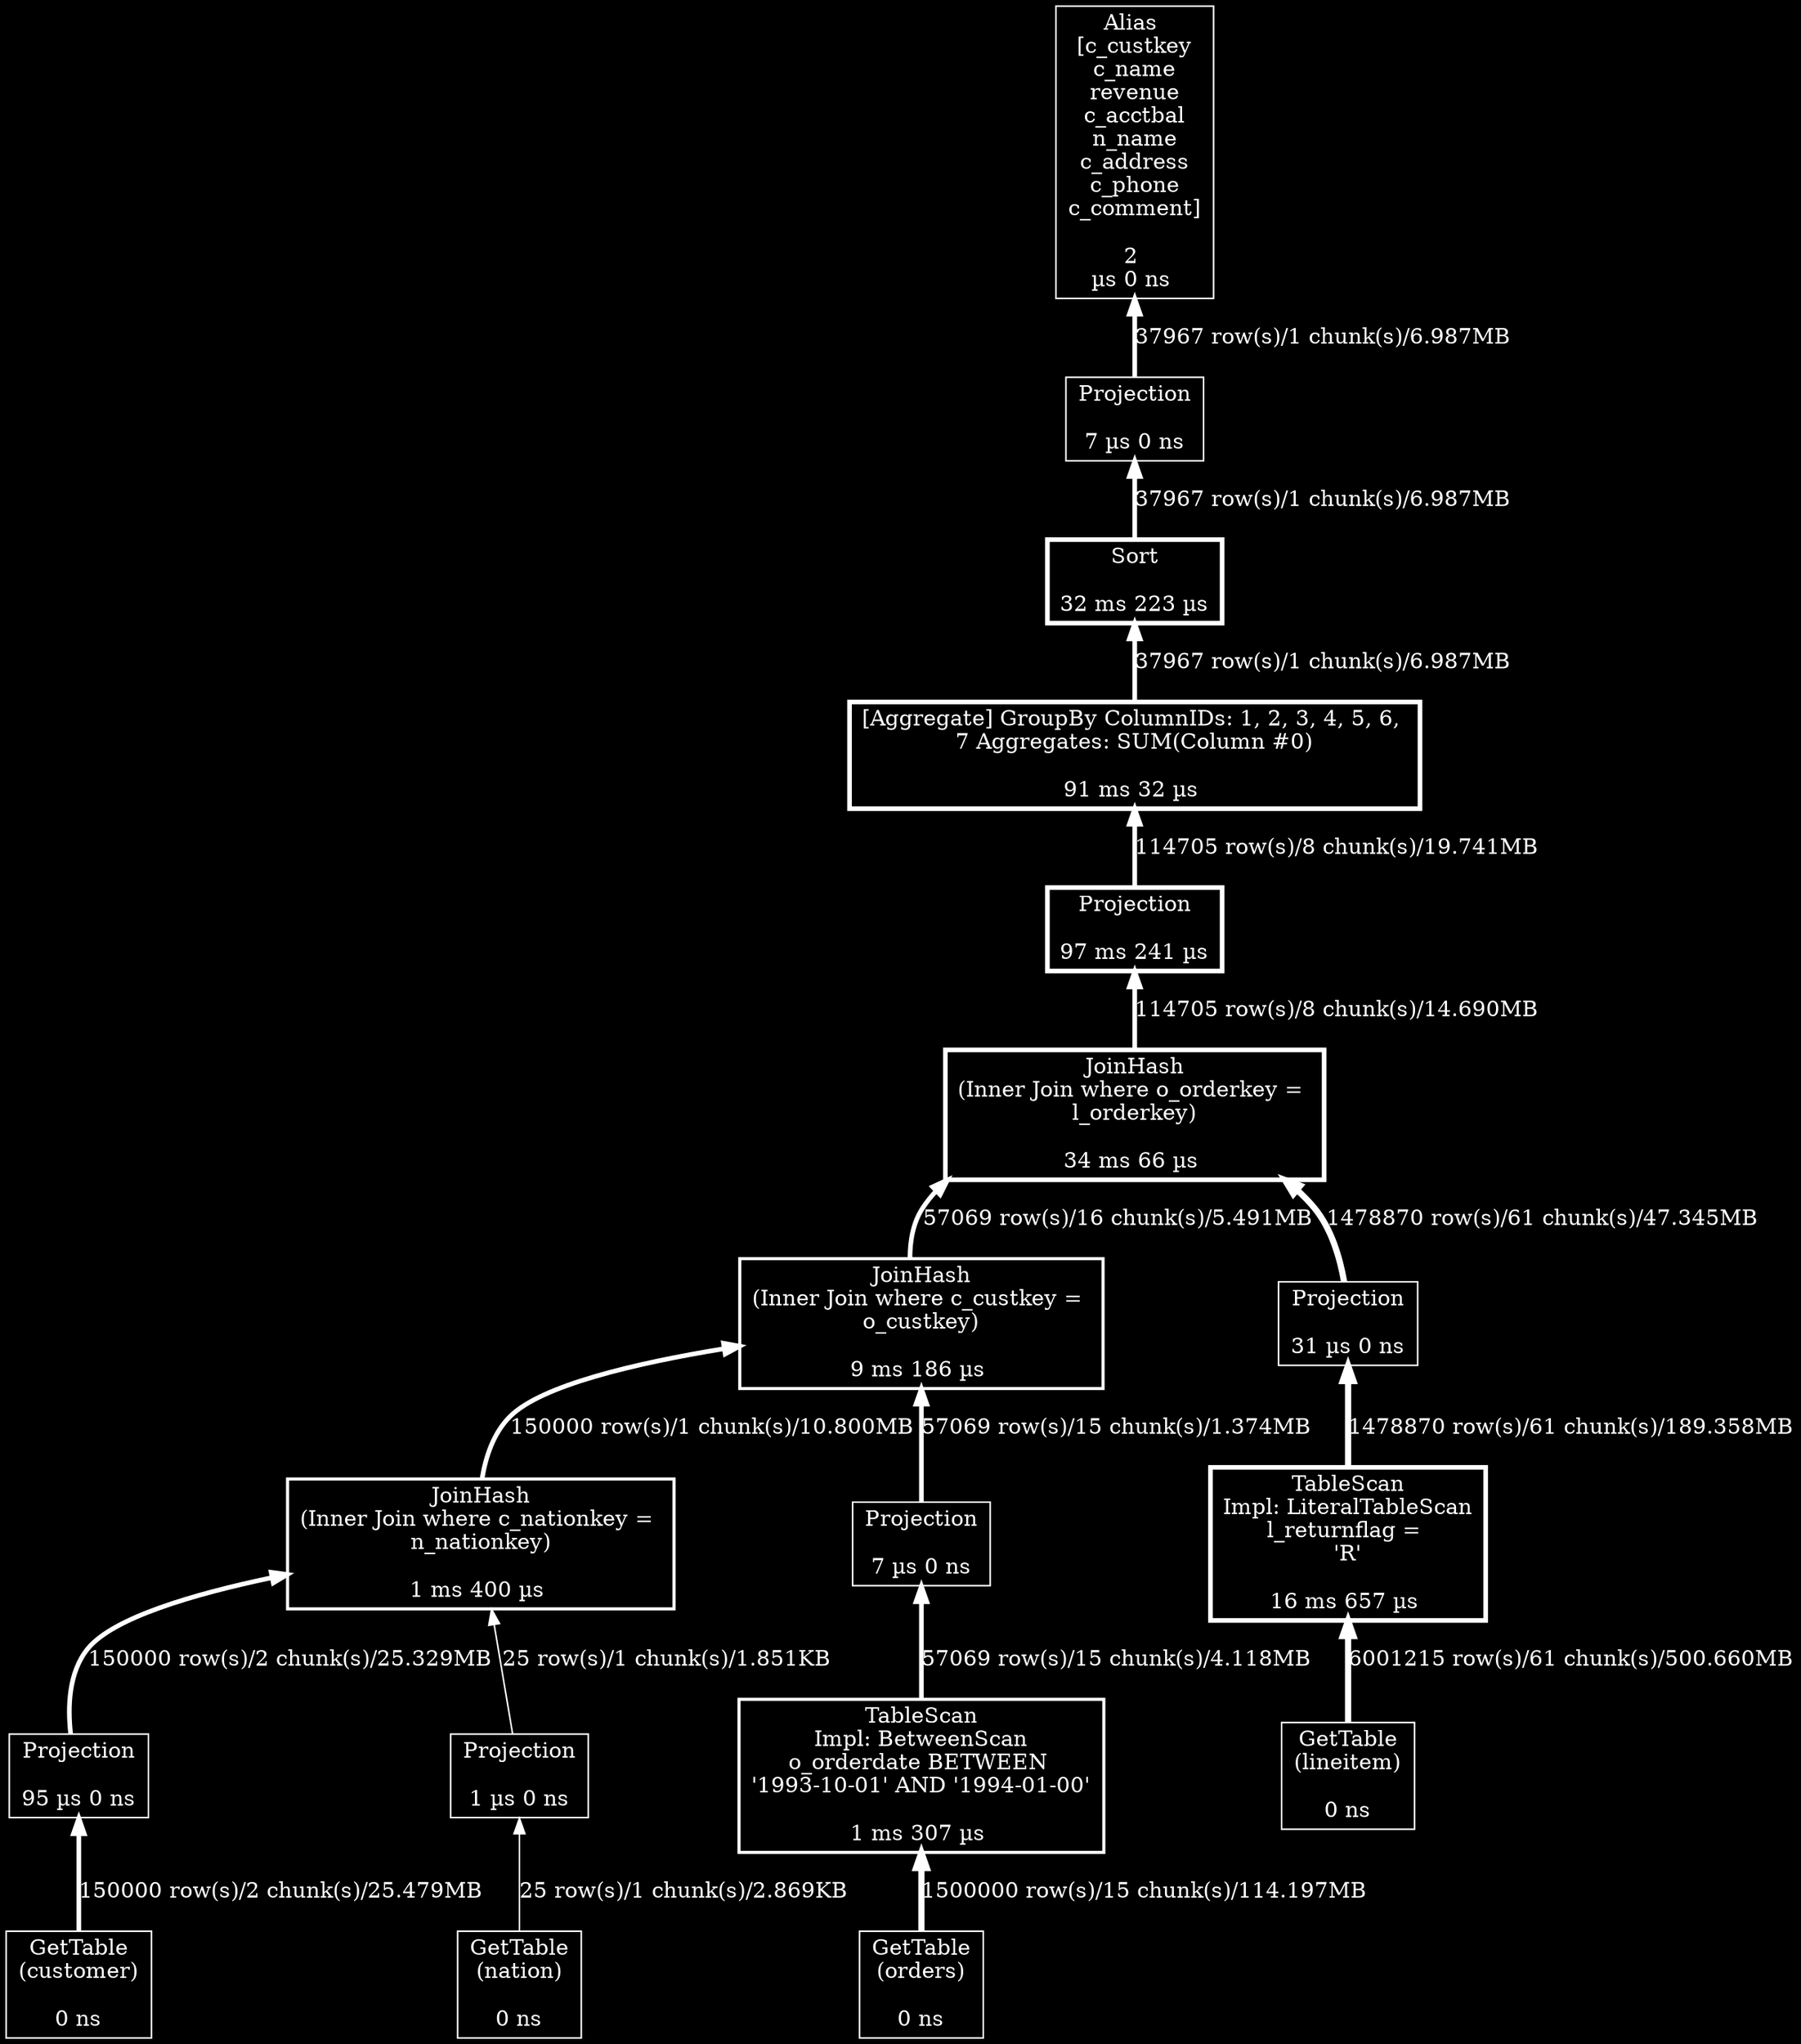 digraph G {
bgcolor=black;
rankdir=BT;
ratio=compress;
94334847049136 [color=white, fontcolor=white, label="Alias \n[c_custkey
c_name
revenue
c_acctbal
n_name
c_address
c_phone
c_comment]

2 \nµs 0 ns ", penwidth=1, shape=rectangle];
94335573222992 [color=white, fontcolor=white, label="Projection

7 µs 0 ns", penwidth=1, shape=rectangle];
94335573226080 [color=white, fontcolor=white, label="Sort

32 ms 223 µs", penwidth=3, shape=rectangle];
94334562090112 [color=white, fontcolor=white, label="[Aggregate] GroupBy ColumnIDs: 1, 2, 3, 4, 5, 6, \n7 Aggregates: SUM(Column #0)

91 ms 32 µs ", penwidth=3, shape=rectangle];
94335573225664 [color=white, fontcolor=white, label="Projection

97 ms 241 µs", penwidth=3, shape=rectangle];
94334846992048 [color=white, fontcolor=white, label="JoinHash
(Inner Join where o_orderkey = \nl_orderkey)

34 ms 66 µs ", penwidth=3, shape=rectangle];
94334704227616 [color=white, fontcolor=white, label="JoinHash
(Inner Join where c_custkey = \no_custkey)

9 ms 186 µs ", penwidth=2, shape=rectangle];
94334846991872 [color=white, fontcolor=white, label="JoinHash
(Inner Join where c_nationkey = \nn_nationkey)

1 ms 400 µs ", penwidth=2, shape=rectangle];
94335573304704 [color=white, fontcolor=white, label="Projection

95 µs 0 ns", penwidth=1, shape=rectangle];
94335573222800 [color=white, fontcolor=white, label="GetTable
(customer)

0 ns", penwidth=1, shape=rectangle];
94335584255296 [color=white, fontcolor=white, label="Projection

1 µs 0 ns", penwidth=1, shape=rectangle];
94335597703072 [color=white, fontcolor=white, label="GetTable
(nation)

0 ns", penwidth=1, shape=rectangle];
94334847001792 [color=white, fontcolor=white, label="Projection

7 µs 0 ns", penwidth=1, shape=rectangle];
94334562224688 [color=white, fontcolor=white, label="TableScan
Impl: BetweenScan
o_orderdate BETWEEN \n'1993-10-01' AND '1994-01-00'

1 ms 307 µs ", penwidth=2, shape=rectangle];
94335594682064 [color=white, fontcolor=white, label="GetTable
(orders)

0 ns", penwidth=1, shape=rectangle];
94335570115360 [color=white, fontcolor=white, label="Projection

31 µs 0 ns", penwidth=1, shape=rectangle];
94335594670960 [color=white, fontcolor=white, label="TableScan
Impl: LiteralTableScan
l_returnflag = \n'R'

16 ms 657 µs ", penwidth=3, shape=rectangle];
94335594686544 [color=white, fontcolor=white, label="GetTable
(lineitem)

0 ns", penwidth=1, shape=rectangle];
94335573222992->94334847049136  [color=white, dir=forward, fontcolor=white, label="37967 row(s)/1 chunk(s)/6.987MB", penwidth=3, style=solid];
94335573226080->94335573222992  [color=white, dir=forward, fontcolor=white, label="37967 row(s)/1 chunk(s)/6.987MB", penwidth=3, style=solid];
94334562090112->94335573226080  [color=white, dir=forward, fontcolor=white, label="37967 row(s)/1 chunk(s)/6.987MB", penwidth=3, style=solid];
94335573225664->94334562090112  [color=white, dir=forward, fontcolor=white, label="114705 row(s)/8 chunk(s)/19.741MB", penwidth=3, style=solid];
94334846992048->94335573225664  [color=white, dir=forward, fontcolor=white, label="114705 row(s)/8 chunk(s)/14.690MB", penwidth=3, style=solid];
94334704227616->94334846992048  [color=white, dir=forward, fontcolor=white, label="57069 row(s)/16 chunk(s)/5.491MB", penwidth=3, style=solid];
94334846991872->94334704227616  [color=white, dir=forward, fontcolor=white, label="150000 row(s)/1 chunk(s)/10.800MB", penwidth=3, style=solid];
94335573304704->94334846991872  [color=white, dir=forward, fontcolor=white, label="150000 row(s)/2 chunk(s)/25.329MB", penwidth=3, style=solid];
94335573222800->94335573304704  [color=white, dir=forward, fontcolor=white, label="150000 row(s)/2 chunk(s)/25.479MB", penwidth=3, style=solid];
94335584255296->94334846991872  [color=white, dir=forward, fontcolor=white, label="25 row(s)/1 chunk(s)/1.851KB", penwidth=1, style=solid];
94335597703072->94335584255296  [color=white, dir=forward, fontcolor=white, label="25 row(s)/1 chunk(s)/2.869KB", penwidth=1, style=solid];
94334847001792->94334704227616  [color=white, dir=forward, fontcolor=white, label="57069 row(s)/15 chunk(s)/1.374MB", penwidth=3, style=solid];
94334562224688->94334847001792  [color=white, dir=forward, fontcolor=white, label="57069 row(s)/15 chunk(s)/4.118MB", penwidth=3, style=solid];
94335594682064->94334562224688  [color=white, dir=forward, fontcolor=white, label="1500000 row(s)/15 chunk(s)/114.197MB", penwidth=4, style=solid];
94335570115360->94334846992048  [color=white, dir=forward, fontcolor=white, label="1478870 row(s)/61 chunk(s)/47.345MB", penwidth=4, style=solid];
94335594670960->94335570115360  [color=white, dir=forward, fontcolor=white, label="1478870 row(s)/61 chunk(s)/189.358MB", penwidth=4, style=solid];
94335594686544->94335594670960  [color=white, dir=forward, fontcolor=white, label="6001215 row(s)/61 chunk(s)/500.660MB", penwidth=4, style=solid];
}
